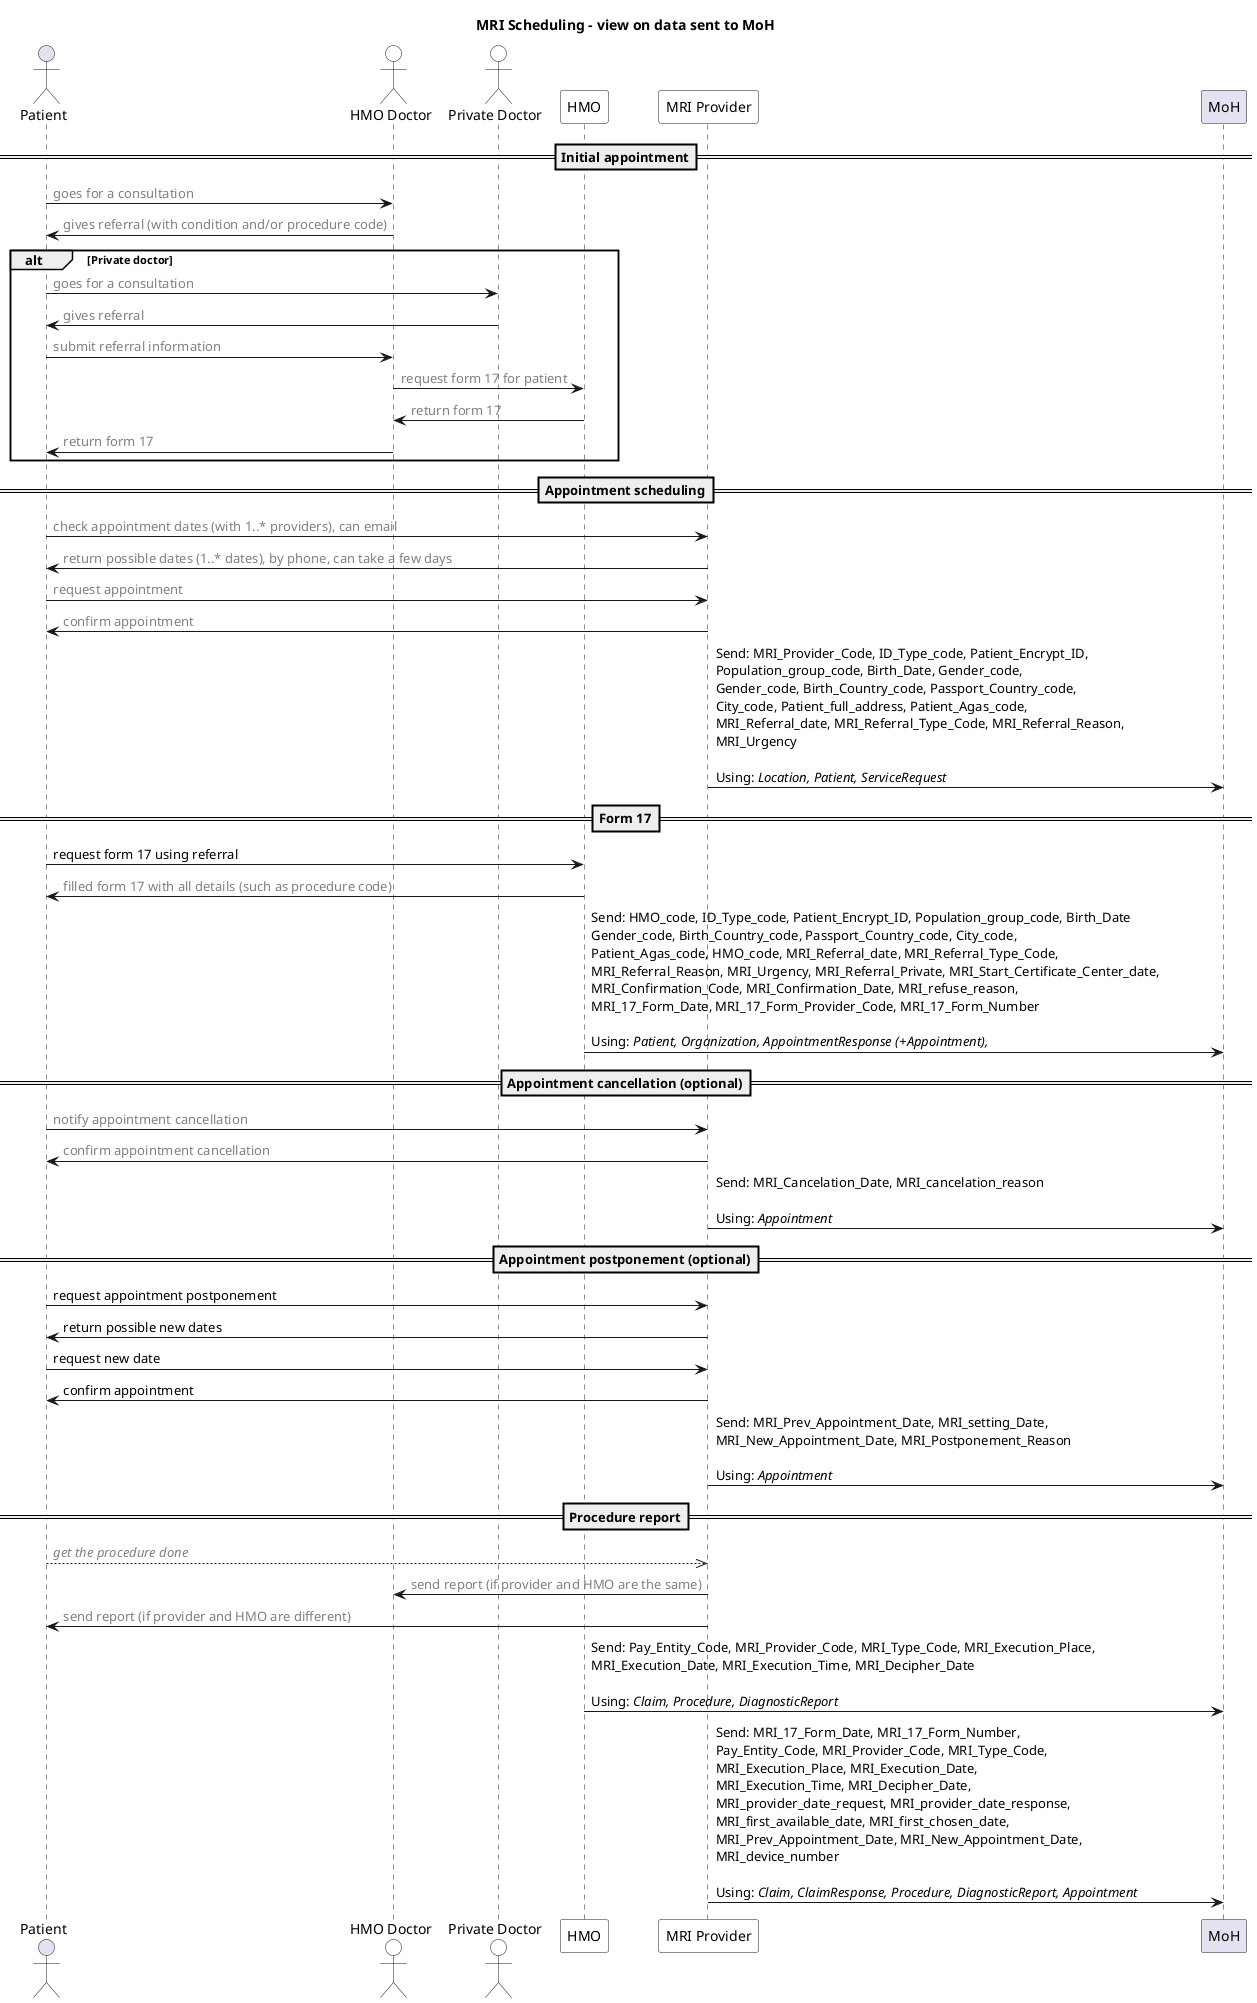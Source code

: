 @startuml
'editable with https://planttext.com
'see documentation at https://plantuml.com/sequence-diagram

title "MRI Scheduling - view on data sent to MoH"

actor Patient
actor "HMO Doctor" #white
actor "Private Doctor" #white
participant HMO #white 
participant "MRI Provider" #white
participant MoH

== Initial appointment==
Patient -> "HMO Doctor": <color #grey>goes for a consultation
"HMO Doctor" -> Patient: <color #grey>gives referral (with condition and/or procedure code)

alt Private doctor 
    Patient -> "Private Doctor": <color #grey>goes for a consultation
    "Private Doctor" -> Patient: <color #grey>gives referral

    Patient -> "HMO Doctor": <color #grey>submit referral information
    "HMO Doctor" -> HMO: <color #grey>request form 17 for patient
    HMO -> "HMO Doctor": <color #grey>return form 17
    "HMO Doctor" -> Patient: <color #grey>return form 17
end

== Appointment scheduling==
Patient -> "MRI Provider": <color #grey>check appointment dates (with 1..* providers), can email
"MRI Provider" -> Patient: <color #grey>return possible dates (1..* dates), by phone, can take a few days
Patient -> "MRI Provider": <color #grey>request appointment
"MRI Provider" -> Patient: <color #grey>confirm appointment

"MRI Provider" -> MoH: Send: MRI_Provider_Code, ID_Type_code, Patient_Encrypt_ID, \nPopulation_group_code, Birth_Date, Gender_code, \nGender_code, Birth_Country_code, Passport_Country_code, \nCity_code, Patient_full_address, Patient_Agas_code, \nMRI_Referral_date, MRI_Referral_Type_Code, MRI_Referral_Reason, \nMRI_Urgency\n\nUsing: //Location, Patient, ServiceRequest//

== Form 17==
Patient -> HMO: request form 17 using referral
HMO -> Patient: <color #grey>filled form 17 with all details (such as procedure code)

HMO -> MoH: Send: HMO_code, ID_Type_code, Patient_Encrypt_ID, Population_group_code, Birth_Date \nGender_code, Birth_Country_code, Passport_Country_code, City_code, \nPatient_Agas_code, HMO_code, MRI_Referral_date, MRI_Referral_Type_Code, \nMRI_Referral_Reason, MRI_Urgency, MRI_Referral_Private, MRI_Start_Certificate_Center_date,  \nMRI_Confirmation_Code, MRI_Confirmation_Date, MRI_refuse_reason, \nMRI_17_Form_Date, MRI_17_Form_Provider_Code, MRI_17_Form_Number \n\nUsing: //Patient, Organization, AppointmentResponse (+Appointment), //

== Appointment cancellation (optional)==
Patient -> "MRI Provider": <color #grey>notify appointment cancellation
"MRI Provider" -> Patient: <color #grey>confirm appointment cancellation

"MRI Provider" -> MoH: Send: MRI_Cancelation_Date, MRI_cancelation_reason \n\nUsing: //Appointment//

== Appointment postponement (optional)==
Patient -> "MRI Provider": request appointment postponement
"MRI Provider" -> Patient: return possible new dates
Patient -> "MRI Provider": request new date
"MRI Provider" -> Patient: confirm appointment

"MRI Provider" -> MoH: Send: MRI_Prev_Appointment_Date, MRI_setting_Date, \nMRI_New_Appointment_Date, MRI_Postponement_Reason \n\nUsing: //Appointment//

== Procedure report==
Patient -->> "MRI Provider": <color #grey>//get the procedure done//
"MRI Provider" -> "HMO Doctor": <color #grey>send report (if provider and HMO are the same)
"MRI Provider" -> Patient: <color #grey>send report (if provider and HMO are different)

HMO -> MoH: Send: Pay_Entity_Code, MRI_Provider_Code, MRI_Type_Code, MRI_Execution_Place, \nMRI_Execution_Date, MRI_Execution_Time, MRI_Decipher_Date \n\nUsing: //Claim, Procedure, DiagnosticReport//

"MRI Provider" -> MoH: Send: MRI_17_Form_Date, MRI_17_Form_Number, \nPay_Entity_Code, MRI_Provider_Code, MRI_Type_Code, \nMRI_Execution_Place, MRI_Execution_Date, \nMRI_Execution_Time, MRI_Decipher_Date, \nMRI_provider_date_request, MRI_provider_date_response, \nMRI_first_available_date, MRI_first_chosen_date, \nMRI_Prev_Appointment_Date, MRI_New_Appointment_Date, \nMRI_device_number  \n\nUsing: //Claim, ClaimResponse, Procedure, DiagnosticReport, Appointment//

@enduml
